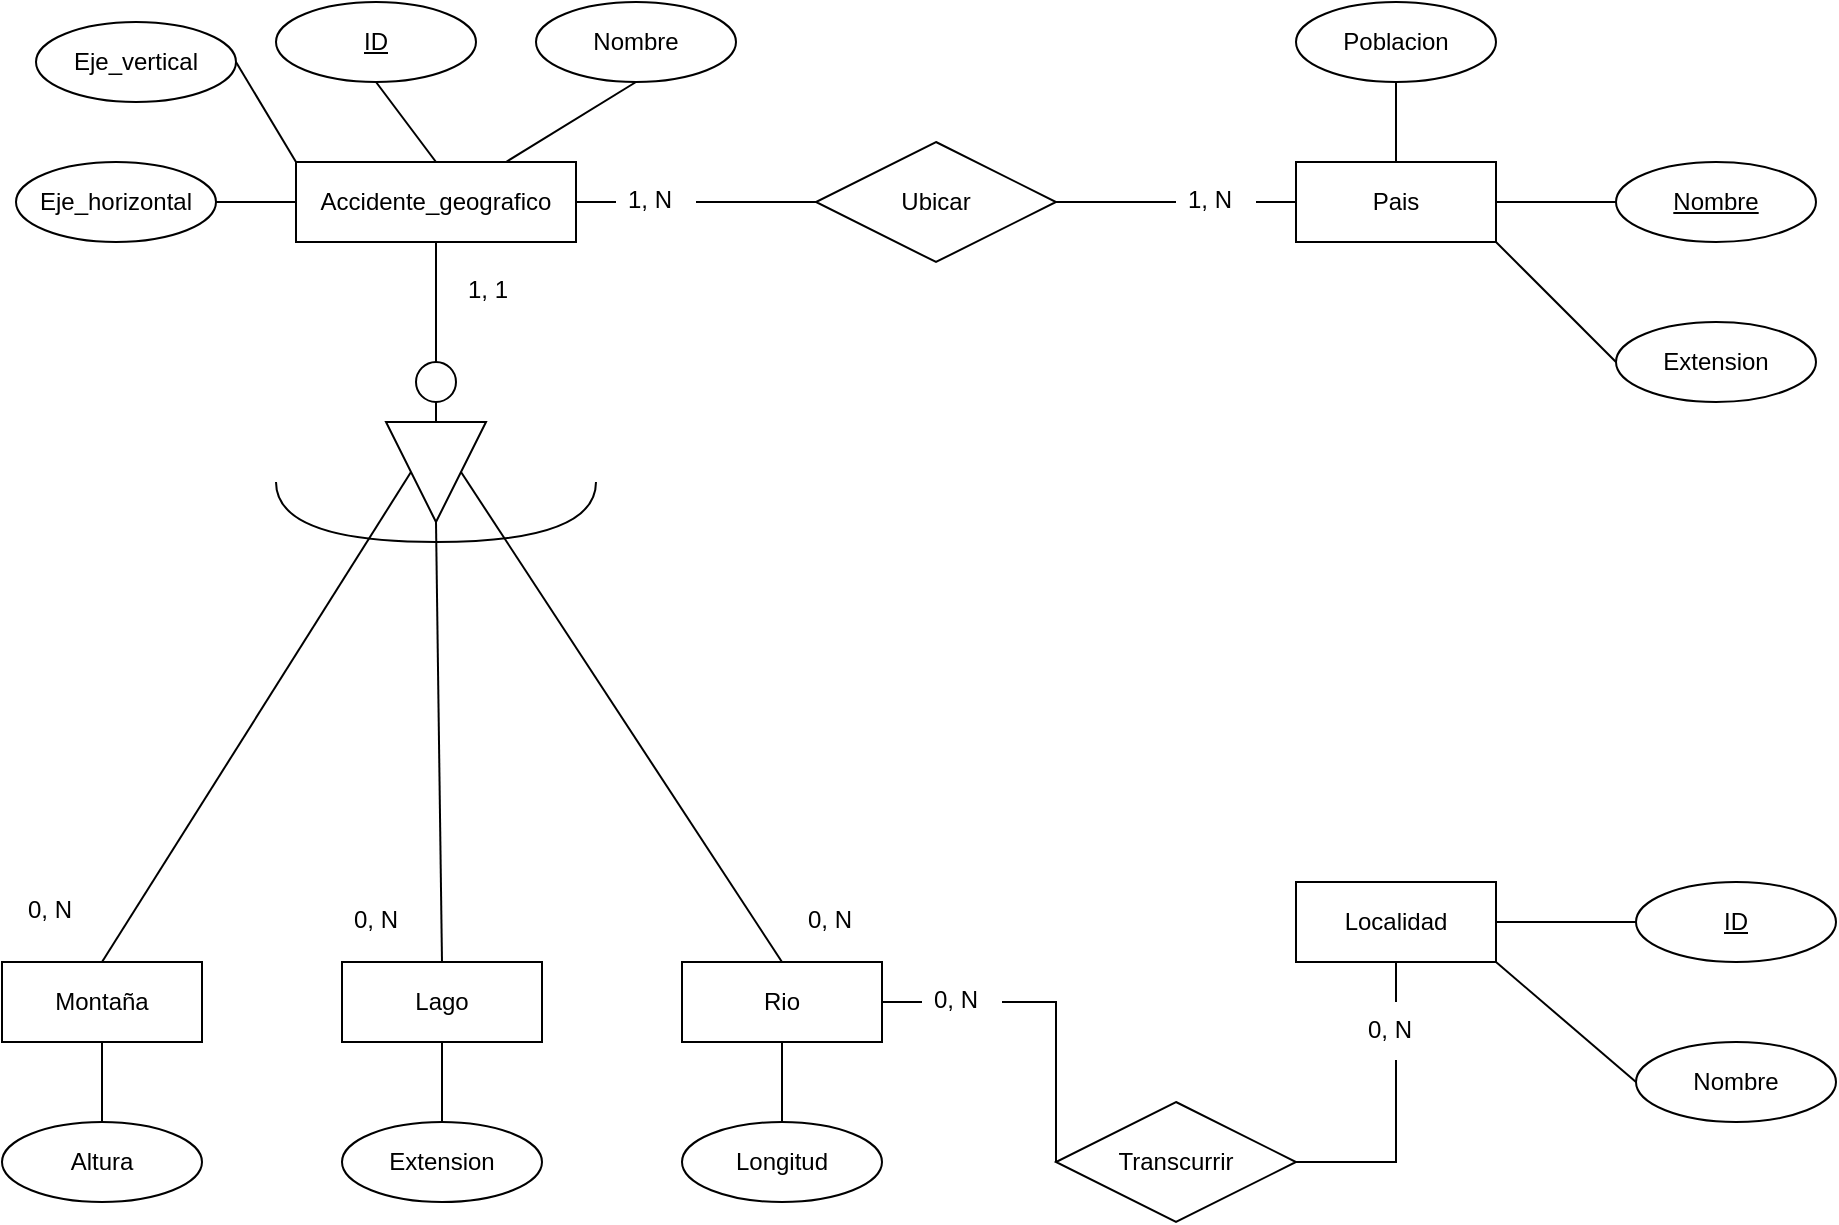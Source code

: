 <mxfile version="22.0.4" type="github">
  <diagram name="Página-1" id="Ft3U0_Eo-aGqWZxOjGud">
    <mxGraphModel dx="1434" dy="782" grid="1" gridSize="10" guides="1" tooltips="1" connect="1" arrows="1" fold="1" page="1" pageScale="1" pageWidth="827" pageHeight="1169" math="0" shadow="0">
      <root>
        <mxCell id="0" />
        <mxCell id="1" parent="0" />
        <mxCell id="uraAplfnoRZAoDlfQLzU-1" value="Accidente_geografico" style="whiteSpace=wrap;html=1;align=center;" vertex="1" parent="1">
          <mxGeometry x="330" y="120" width="140" height="40" as="geometry" />
        </mxCell>
        <mxCell id="uraAplfnoRZAoDlfQLzU-2" value="" style="ellipse;whiteSpace=wrap;html=1;aspect=fixed;" vertex="1" parent="1">
          <mxGeometry x="390" y="220" width="20" height="20" as="geometry" />
        </mxCell>
        <mxCell id="uraAplfnoRZAoDlfQLzU-3" value="" style="triangle;whiteSpace=wrap;html=1;rotation=90;" vertex="1" parent="1">
          <mxGeometry x="375" y="250" width="50" height="50" as="geometry" />
        </mxCell>
        <mxCell id="uraAplfnoRZAoDlfQLzU-4" value="" style="endArrow=none;html=1;rounded=0;exitX=0.5;exitY=1;exitDx=0;exitDy=0;entryX=0.5;entryY=0;entryDx=0;entryDy=0;" edge="1" parent="1" source="uraAplfnoRZAoDlfQLzU-1" target="uraAplfnoRZAoDlfQLzU-2">
          <mxGeometry width="50" height="50" relative="1" as="geometry">
            <mxPoint x="390" y="430" as="sourcePoint" />
            <mxPoint x="440" y="380" as="targetPoint" />
          </mxGeometry>
        </mxCell>
        <mxCell id="uraAplfnoRZAoDlfQLzU-5" value="" style="endArrow=none;html=1;rounded=0;exitX=0.5;exitY=1;exitDx=0;exitDy=0;entryX=0;entryY=0.5;entryDx=0;entryDy=0;" edge="1" parent="1" source="uraAplfnoRZAoDlfQLzU-2" target="uraAplfnoRZAoDlfQLzU-3">
          <mxGeometry width="50" height="50" relative="1" as="geometry">
            <mxPoint x="390" y="460" as="sourcePoint" />
            <mxPoint x="440" y="410" as="targetPoint" />
          </mxGeometry>
        </mxCell>
        <mxCell id="uraAplfnoRZAoDlfQLzU-6" value="" style="endArrow=none;html=1;rounded=0;edgeStyle=orthogonalEdgeStyle;curved=1;" edge="1" parent="1">
          <mxGeometry width="50" height="50" relative="1" as="geometry">
            <mxPoint x="320" y="280" as="sourcePoint" />
            <mxPoint x="480" y="280" as="targetPoint" />
            <Array as="points">
              <mxPoint x="320" y="310" />
              <mxPoint x="480" y="310" />
            </Array>
          </mxGeometry>
        </mxCell>
        <mxCell id="uraAplfnoRZAoDlfQLzU-7" value="Lago" style="whiteSpace=wrap;html=1;align=center;" vertex="1" parent="1">
          <mxGeometry x="353" y="520" width="100" height="40" as="geometry" />
        </mxCell>
        <mxCell id="uraAplfnoRZAoDlfQLzU-8" value="ID" style="ellipse;whiteSpace=wrap;html=1;align=center;fontStyle=4;" vertex="1" parent="1">
          <mxGeometry x="320" y="40" width="100" height="40" as="geometry" />
        </mxCell>
        <mxCell id="uraAplfnoRZAoDlfQLzU-9" value="Nombre" style="ellipse;whiteSpace=wrap;html=1;align=center;" vertex="1" parent="1">
          <mxGeometry x="450" y="40" width="100" height="40" as="geometry" />
        </mxCell>
        <mxCell id="uraAplfnoRZAoDlfQLzU-10" value="Eje_vertical" style="ellipse;whiteSpace=wrap;html=1;align=center;" vertex="1" parent="1">
          <mxGeometry x="200" y="50" width="100" height="40" as="geometry" />
        </mxCell>
        <mxCell id="uraAplfnoRZAoDlfQLzU-11" value="Eje_horizontal" style="ellipse;whiteSpace=wrap;html=1;align=center;" vertex="1" parent="1">
          <mxGeometry x="190" y="120" width="100" height="40" as="geometry" />
        </mxCell>
        <mxCell id="uraAplfnoRZAoDlfQLzU-12" value="Extension" style="ellipse;whiteSpace=wrap;html=1;align=center;" vertex="1" parent="1">
          <mxGeometry x="353" y="600" width="100" height="40" as="geometry" />
        </mxCell>
        <mxCell id="uraAplfnoRZAoDlfQLzU-13" value="Montaña" style="whiteSpace=wrap;html=1;align=center;" vertex="1" parent="1">
          <mxGeometry x="183" y="520" width="100" height="40" as="geometry" />
        </mxCell>
        <mxCell id="uraAplfnoRZAoDlfQLzU-14" value="Altura" style="ellipse;whiteSpace=wrap;html=1;align=center;" vertex="1" parent="1">
          <mxGeometry x="183" y="600" width="100" height="40" as="geometry" />
        </mxCell>
        <mxCell id="uraAplfnoRZAoDlfQLzU-15" value="Rio" style="whiteSpace=wrap;html=1;align=center;" vertex="1" parent="1">
          <mxGeometry x="523" y="520" width="100" height="40" as="geometry" />
        </mxCell>
        <mxCell id="uraAplfnoRZAoDlfQLzU-16" value="Longitud" style="ellipse;whiteSpace=wrap;html=1;align=center;" vertex="1" parent="1">
          <mxGeometry x="523" y="600" width="100" height="40" as="geometry" />
        </mxCell>
        <mxCell id="uraAplfnoRZAoDlfQLzU-17" value="" style="endArrow=none;html=1;rounded=0;exitX=0.5;exitY=0;exitDx=0;exitDy=0;entryX=1;entryY=0.5;entryDx=0;entryDy=0;" edge="1" parent="1" source="uraAplfnoRZAoDlfQLzU-7" target="uraAplfnoRZAoDlfQLzU-3">
          <mxGeometry relative="1" as="geometry">
            <mxPoint x="333" y="460" as="sourcePoint" />
            <mxPoint x="493" y="460" as="targetPoint" />
          </mxGeometry>
        </mxCell>
        <mxCell id="uraAplfnoRZAoDlfQLzU-18" value="" style="endArrow=none;html=1;rounded=0;exitX=0.5;exitY=0;exitDx=0;exitDy=0;entryX=0.5;entryY=1;entryDx=0;entryDy=0;" edge="1" parent="1" source="uraAplfnoRZAoDlfQLzU-13" target="uraAplfnoRZAoDlfQLzU-3">
          <mxGeometry relative="1" as="geometry">
            <mxPoint x="413" y="530" as="sourcePoint" />
            <mxPoint x="413" y="440" as="targetPoint" />
          </mxGeometry>
        </mxCell>
        <mxCell id="uraAplfnoRZAoDlfQLzU-19" value="" style="endArrow=none;html=1;rounded=0;exitX=0.5;exitY=0;exitDx=0;exitDy=0;entryX=0.5;entryY=0;entryDx=0;entryDy=0;" edge="1" parent="1" source="uraAplfnoRZAoDlfQLzU-15" target="uraAplfnoRZAoDlfQLzU-3">
          <mxGeometry relative="1" as="geometry">
            <mxPoint x="243" y="530" as="sourcePoint" />
            <mxPoint x="401" y="415" as="targetPoint" />
          </mxGeometry>
        </mxCell>
        <mxCell id="uraAplfnoRZAoDlfQLzU-20" value="Pais" style="whiteSpace=wrap;html=1;align=center;" vertex="1" parent="1">
          <mxGeometry x="830" y="120" width="100" height="40" as="geometry" />
        </mxCell>
        <mxCell id="uraAplfnoRZAoDlfQLzU-21" value="Nombre" style="ellipse;whiteSpace=wrap;html=1;align=center;fontStyle=4;" vertex="1" parent="1">
          <mxGeometry x="990" y="120" width="100" height="40" as="geometry" />
        </mxCell>
        <mxCell id="uraAplfnoRZAoDlfQLzU-22" value="Ubicar" style="shape=rhombus;perimeter=rhombusPerimeter;whiteSpace=wrap;html=1;align=center;" vertex="1" parent="1">
          <mxGeometry x="590" y="110" width="120" height="60" as="geometry" />
        </mxCell>
        <mxCell id="uraAplfnoRZAoDlfQLzU-23" value="Extension" style="ellipse;whiteSpace=wrap;html=1;align=center;" vertex="1" parent="1">
          <mxGeometry x="990" y="200" width="100" height="40" as="geometry" />
        </mxCell>
        <mxCell id="uraAplfnoRZAoDlfQLzU-24" value="Poblacion" style="ellipse;whiteSpace=wrap;html=1;align=center;" vertex="1" parent="1">
          <mxGeometry x="830" y="40" width="100" height="40" as="geometry" />
        </mxCell>
        <mxCell id="uraAplfnoRZAoDlfQLzU-25" value="1, N" style="text;strokeColor=none;fillColor=none;spacingLeft=4;spacingRight=4;overflow=hidden;rotatable=0;points=[[0,0.5],[1,0.5]];portConstraint=eastwest;fontSize=12;whiteSpace=wrap;html=1;" vertex="1" parent="1">
          <mxGeometry x="770" y="125" width="40" height="30" as="geometry" />
        </mxCell>
        <mxCell id="uraAplfnoRZAoDlfQLzU-26" value="1, N" style="text;strokeColor=none;fillColor=none;spacingLeft=4;spacingRight=4;overflow=hidden;rotatable=0;points=[[0,0.5],[1,0.5]];portConstraint=eastwest;fontSize=12;whiteSpace=wrap;html=1;" vertex="1" parent="1">
          <mxGeometry x="490" y="125" width="40" height="30" as="geometry" />
        </mxCell>
        <mxCell id="uraAplfnoRZAoDlfQLzU-27" value="" style="endArrow=none;html=1;rounded=0;exitX=1;exitY=0.5;exitDx=0;exitDy=0;entryX=0;entryY=0.5;entryDx=0;entryDy=0;" edge="1" parent="1" source="uraAplfnoRZAoDlfQLzU-1" target="uraAplfnoRZAoDlfQLzU-26">
          <mxGeometry relative="1" as="geometry">
            <mxPoint x="630" y="300" as="sourcePoint" />
            <mxPoint x="790" y="300" as="targetPoint" />
          </mxGeometry>
        </mxCell>
        <mxCell id="uraAplfnoRZAoDlfQLzU-28" value="" style="endArrow=none;html=1;rounded=0;exitX=1;exitY=0.5;exitDx=0;exitDy=0;" edge="1" parent="1" source="uraAplfnoRZAoDlfQLzU-26" target="uraAplfnoRZAoDlfQLzU-22">
          <mxGeometry relative="1" as="geometry">
            <mxPoint x="630" y="300" as="sourcePoint" />
            <mxPoint x="790" y="300" as="targetPoint" />
          </mxGeometry>
        </mxCell>
        <mxCell id="uraAplfnoRZAoDlfQLzU-29" value="" style="endArrow=none;html=1;rounded=0;exitX=0;exitY=0.5;exitDx=0;exitDy=0;entryX=1;entryY=0.5;entryDx=0;entryDy=0;" edge="1" parent="1" source="uraAplfnoRZAoDlfQLzU-25" target="uraAplfnoRZAoDlfQLzU-22">
          <mxGeometry relative="1" as="geometry">
            <mxPoint x="540" y="150" as="sourcePoint" />
            <mxPoint x="600" y="150" as="targetPoint" />
          </mxGeometry>
        </mxCell>
        <mxCell id="uraAplfnoRZAoDlfQLzU-30" value="" style="endArrow=none;html=1;rounded=0;exitX=0;exitY=0.5;exitDx=0;exitDy=0;entryX=1;entryY=0.5;entryDx=0;entryDy=0;" edge="1" parent="1" source="uraAplfnoRZAoDlfQLzU-20" target="uraAplfnoRZAoDlfQLzU-25">
          <mxGeometry relative="1" as="geometry">
            <mxPoint x="550" y="160" as="sourcePoint" />
            <mxPoint x="610" y="160" as="targetPoint" />
          </mxGeometry>
        </mxCell>
        <mxCell id="uraAplfnoRZAoDlfQLzU-31" value="Localidad" style="whiteSpace=wrap;html=1;align=center;" vertex="1" parent="1">
          <mxGeometry x="830" y="480" width="100" height="40" as="geometry" />
        </mxCell>
        <mxCell id="uraAplfnoRZAoDlfQLzU-32" value="ID" style="ellipse;whiteSpace=wrap;html=1;align=center;fontStyle=4;" vertex="1" parent="1">
          <mxGeometry x="1000" y="480" width="100" height="40" as="geometry" />
        </mxCell>
        <mxCell id="uraAplfnoRZAoDlfQLzU-33" value="Nombre" style="ellipse;whiteSpace=wrap;html=1;align=center;" vertex="1" parent="1">
          <mxGeometry x="1000" y="560" width="100" height="40" as="geometry" />
        </mxCell>
        <mxCell id="uraAplfnoRZAoDlfQLzU-34" value="Transcurrir" style="shape=rhombus;perimeter=rhombusPerimeter;whiteSpace=wrap;html=1;align=center;" vertex="1" parent="1">
          <mxGeometry x="710" y="590" width="120" height="60" as="geometry" />
        </mxCell>
        <mxCell id="uraAplfnoRZAoDlfQLzU-35" value="0, N" style="text;strokeColor=none;fillColor=none;spacingLeft=4;spacingRight=4;overflow=hidden;rotatable=0;points=[[0,0.5],[1,0.5]];portConstraint=eastwest;fontSize=12;whiteSpace=wrap;html=1;" vertex="1" parent="1">
          <mxGeometry x="860" y="540" width="40" height="30" as="geometry" />
        </mxCell>
        <mxCell id="uraAplfnoRZAoDlfQLzU-36" value="0, N" style="text;strokeColor=none;fillColor=none;spacingLeft=4;spacingRight=4;overflow=hidden;rotatable=0;points=[[0,0.5],[1,0.5]];portConstraint=eastwest;fontSize=12;whiteSpace=wrap;html=1;" vertex="1" parent="1">
          <mxGeometry x="643" y="525" width="40" height="30" as="geometry" />
        </mxCell>
        <mxCell id="uraAplfnoRZAoDlfQLzU-37" value="" style="endArrow=none;html=1;rounded=0;exitX=1;exitY=0.5;exitDx=0;exitDy=0;entryX=0;entryY=0.5;entryDx=0;entryDy=0;" edge="1" parent="1" source="uraAplfnoRZAoDlfQLzU-15" target="uraAplfnoRZAoDlfQLzU-36">
          <mxGeometry relative="1" as="geometry">
            <mxPoint x="633" y="460" as="sourcePoint" />
            <mxPoint x="793" y="460" as="targetPoint" />
          </mxGeometry>
        </mxCell>
        <mxCell id="uraAplfnoRZAoDlfQLzU-38" value="" style="endArrow=none;html=1;rounded=0;exitX=1;exitY=0.5;exitDx=0;exitDy=0;entryX=0;entryY=0.5;entryDx=0;entryDy=0;" edge="1" parent="1" source="uraAplfnoRZAoDlfQLzU-36" target="uraAplfnoRZAoDlfQLzU-34">
          <mxGeometry relative="1" as="geometry">
            <mxPoint x="633" y="460" as="sourcePoint" />
            <mxPoint x="793" y="460" as="targetPoint" />
            <Array as="points">
              <mxPoint x="710" y="540" />
            </Array>
          </mxGeometry>
        </mxCell>
        <mxCell id="uraAplfnoRZAoDlfQLzU-39" value="" style="endArrow=none;html=1;rounded=0;exitX=1;exitY=0.5;exitDx=0;exitDy=0;entryX=0.5;entryY=0.967;entryDx=0;entryDy=0;entryPerimeter=0;" edge="1" parent="1" source="uraAplfnoRZAoDlfQLzU-34" target="uraAplfnoRZAoDlfQLzU-35">
          <mxGeometry relative="1" as="geometry">
            <mxPoint x="633" y="460" as="sourcePoint" />
            <mxPoint x="793" y="460" as="targetPoint" />
            <Array as="points">
              <mxPoint x="880" y="620" />
            </Array>
          </mxGeometry>
        </mxCell>
        <mxCell id="uraAplfnoRZAoDlfQLzU-40" value="" style="endArrow=none;html=1;rounded=0;exitX=0.5;exitY=0;exitDx=0;exitDy=0;exitPerimeter=0;entryX=0.5;entryY=1;entryDx=0;entryDy=0;" edge="1" parent="1" source="uraAplfnoRZAoDlfQLzU-35" target="uraAplfnoRZAoDlfQLzU-31">
          <mxGeometry relative="1" as="geometry">
            <mxPoint x="633" y="460" as="sourcePoint" />
            <mxPoint x="793" y="460" as="targetPoint" />
          </mxGeometry>
        </mxCell>
        <mxCell id="uraAplfnoRZAoDlfQLzU-41" value="" style="endArrow=none;html=1;rounded=0;exitX=1;exitY=0.5;exitDx=0;exitDy=0;entryX=0;entryY=0.5;entryDx=0;entryDy=0;" edge="1" parent="1" source="uraAplfnoRZAoDlfQLzU-11" target="uraAplfnoRZAoDlfQLzU-1">
          <mxGeometry relative="1" as="geometry">
            <mxPoint x="650" y="400" as="sourcePoint" />
            <mxPoint x="810" y="400" as="targetPoint" />
          </mxGeometry>
        </mxCell>
        <mxCell id="uraAplfnoRZAoDlfQLzU-42" value="" style="endArrow=none;html=1;rounded=0;exitX=1;exitY=0.5;exitDx=0;exitDy=0;entryX=0;entryY=0;entryDx=0;entryDy=0;" edge="1" parent="1" source="uraAplfnoRZAoDlfQLzU-10" target="uraAplfnoRZAoDlfQLzU-1">
          <mxGeometry relative="1" as="geometry">
            <mxPoint x="300" y="150" as="sourcePoint" />
            <mxPoint x="340" y="150" as="targetPoint" />
          </mxGeometry>
        </mxCell>
        <mxCell id="uraAplfnoRZAoDlfQLzU-43" value="" style="endArrow=none;html=1;rounded=0;exitX=0.5;exitY=1;exitDx=0;exitDy=0;entryX=0.5;entryY=0;entryDx=0;entryDy=0;" edge="1" parent="1" source="uraAplfnoRZAoDlfQLzU-8" target="uraAplfnoRZAoDlfQLzU-1">
          <mxGeometry relative="1" as="geometry">
            <mxPoint x="310" y="160" as="sourcePoint" />
            <mxPoint x="350" y="160" as="targetPoint" />
          </mxGeometry>
        </mxCell>
        <mxCell id="uraAplfnoRZAoDlfQLzU-44" value="" style="endArrow=none;html=1;rounded=0;exitX=0.5;exitY=1;exitDx=0;exitDy=0;entryX=0.75;entryY=0;entryDx=0;entryDy=0;" edge="1" parent="1" source="uraAplfnoRZAoDlfQLzU-9" target="uraAplfnoRZAoDlfQLzU-1">
          <mxGeometry relative="1" as="geometry">
            <mxPoint x="320" y="170" as="sourcePoint" />
            <mxPoint x="360" y="170" as="targetPoint" />
          </mxGeometry>
        </mxCell>
        <mxCell id="uraAplfnoRZAoDlfQLzU-45" value="" style="endArrow=none;html=1;rounded=0;exitX=0.5;exitY=0;exitDx=0;exitDy=0;entryX=0.5;entryY=1;entryDx=0;entryDy=0;" edge="1" parent="1" source="uraAplfnoRZAoDlfQLzU-16" target="uraAplfnoRZAoDlfQLzU-15">
          <mxGeometry relative="1" as="geometry">
            <mxPoint x="660" y="400" as="sourcePoint" />
            <mxPoint x="810" y="400" as="targetPoint" />
          </mxGeometry>
        </mxCell>
        <mxCell id="uraAplfnoRZAoDlfQLzU-46" value="" style="endArrow=none;html=1;rounded=0;exitX=0.5;exitY=0;exitDx=0;exitDy=0;entryX=0.5;entryY=1;entryDx=0;entryDy=0;" edge="1" parent="1" source="uraAplfnoRZAoDlfQLzU-12" target="uraAplfnoRZAoDlfQLzU-7">
          <mxGeometry relative="1" as="geometry">
            <mxPoint x="670" y="410" as="sourcePoint" />
            <mxPoint x="820" y="410" as="targetPoint" />
          </mxGeometry>
        </mxCell>
        <mxCell id="uraAplfnoRZAoDlfQLzU-47" value="" style="endArrow=none;html=1;rounded=0;exitX=0.5;exitY=0;exitDx=0;exitDy=0;entryX=0.5;entryY=1;entryDx=0;entryDy=0;" edge="1" parent="1" source="uraAplfnoRZAoDlfQLzU-14" target="uraAplfnoRZAoDlfQLzU-13">
          <mxGeometry relative="1" as="geometry">
            <mxPoint x="680" y="420" as="sourcePoint" />
            <mxPoint x="830" y="420" as="targetPoint" />
          </mxGeometry>
        </mxCell>
        <mxCell id="uraAplfnoRZAoDlfQLzU-48" value="" style="endArrow=none;html=1;rounded=0;exitX=0.5;exitY=1;exitDx=0;exitDy=0;entryX=0.5;entryY=0;entryDx=0;entryDy=0;" edge="1" parent="1" source="uraAplfnoRZAoDlfQLzU-24" target="uraAplfnoRZAoDlfQLzU-20">
          <mxGeometry relative="1" as="geometry">
            <mxPoint x="690" y="430" as="sourcePoint" />
            <mxPoint x="840" y="430" as="targetPoint" />
          </mxGeometry>
        </mxCell>
        <mxCell id="uraAplfnoRZAoDlfQLzU-49" value="" style="endArrow=none;html=1;rounded=0;exitX=0;exitY=0.5;exitDx=0;exitDy=0;entryX=1;entryY=0.5;entryDx=0;entryDy=0;" edge="1" parent="1" source="uraAplfnoRZAoDlfQLzU-21" target="uraAplfnoRZAoDlfQLzU-20">
          <mxGeometry relative="1" as="geometry">
            <mxPoint x="950" y="180" as="sourcePoint" />
            <mxPoint x="850" y="440" as="targetPoint" />
          </mxGeometry>
        </mxCell>
        <mxCell id="uraAplfnoRZAoDlfQLzU-50" value="" style="endArrow=none;html=1;rounded=0;exitX=1;exitY=1;exitDx=0;exitDy=0;entryX=0;entryY=0.5;entryDx=0;entryDy=0;" edge="1" parent="1" source="uraAplfnoRZAoDlfQLzU-20" target="uraAplfnoRZAoDlfQLzU-23">
          <mxGeometry relative="1" as="geometry">
            <mxPoint x="710" y="450" as="sourcePoint" />
            <mxPoint x="860" y="450" as="targetPoint" />
          </mxGeometry>
        </mxCell>
        <mxCell id="uraAplfnoRZAoDlfQLzU-51" value="" style="endArrow=none;html=1;rounded=0;exitX=0;exitY=0.5;exitDx=0;exitDy=0;entryX=1;entryY=0.5;entryDx=0;entryDy=0;" edge="1" parent="1" source="uraAplfnoRZAoDlfQLzU-32" target="uraAplfnoRZAoDlfQLzU-31">
          <mxGeometry relative="1" as="geometry">
            <mxPoint x="720" y="460" as="sourcePoint" />
            <mxPoint x="870" y="460" as="targetPoint" />
          </mxGeometry>
        </mxCell>
        <mxCell id="uraAplfnoRZAoDlfQLzU-52" value="" style="endArrow=none;html=1;rounded=0;exitX=0;exitY=0.5;exitDx=0;exitDy=0;entryX=1;entryY=1;entryDx=0;entryDy=0;" edge="1" parent="1" source="uraAplfnoRZAoDlfQLzU-33" target="uraAplfnoRZAoDlfQLzU-31">
          <mxGeometry relative="1" as="geometry">
            <mxPoint x="730" y="470" as="sourcePoint" />
            <mxPoint x="880" y="470" as="targetPoint" />
          </mxGeometry>
        </mxCell>
        <mxCell id="uraAplfnoRZAoDlfQLzU-53" value="1, 1" style="text;strokeColor=none;fillColor=none;spacingLeft=4;spacingRight=4;overflow=hidden;rotatable=0;points=[[0,0.5],[1,0.5]];portConstraint=eastwest;fontSize=12;whiteSpace=wrap;html=1;" vertex="1" parent="1">
          <mxGeometry x="410" y="170" width="40" height="30" as="geometry" />
        </mxCell>
        <mxCell id="uraAplfnoRZAoDlfQLzU-54" value="0, N" style="text;strokeColor=none;fillColor=none;spacingLeft=4;spacingRight=4;overflow=hidden;rotatable=0;points=[[0,0.5],[1,0.5]];portConstraint=eastwest;fontSize=12;whiteSpace=wrap;html=1;" vertex="1" parent="1">
          <mxGeometry x="190" y="480" width="40" height="30" as="geometry" />
        </mxCell>
        <mxCell id="uraAplfnoRZAoDlfQLzU-55" value="0, N" style="text;strokeColor=none;fillColor=none;spacingLeft=4;spacingRight=4;overflow=hidden;rotatable=0;points=[[0,0.5],[1,0.5]];portConstraint=eastwest;fontSize=12;whiteSpace=wrap;html=1;" vertex="1" parent="1">
          <mxGeometry x="353" y="485" width="40" height="30" as="geometry" />
        </mxCell>
        <mxCell id="uraAplfnoRZAoDlfQLzU-56" value="0, N" style="text;strokeColor=none;fillColor=none;spacingLeft=4;spacingRight=4;overflow=hidden;rotatable=0;points=[[0,0.5],[1,0.5]];portConstraint=eastwest;fontSize=12;whiteSpace=wrap;html=1;" vertex="1" parent="1">
          <mxGeometry x="580" y="485" width="40" height="30" as="geometry" />
        </mxCell>
      </root>
    </mxGraphModel>
  </diagram>
</mxfile>
